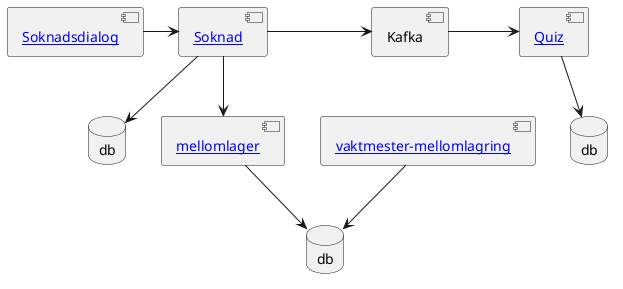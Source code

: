 @startuml
component "[[https://github.com/navikt/dp-soknadsdialog Soknadsdialog]]" as soknadsdialog
component "[[https://github.com/navikt/dp-soknad Soknad]]" as soknad
database db as soknadDb
component "[[https://github.com/navikt/dp-quiz Quiz]]" as quiz
database db as quizDb
component Kafka as kafka
component "[[https://github.com/navikt/dp-mellomlagring mellomlager]]" as mellomlager
component "[[https://github.com/navikt/dp-vaktmester-mellomlagring vaktmester-mellomlagring]]" as mellomlagerVaktmester
database db as mellomlagerDb

soknadsdialog -> soknad
soknad --> soknadDb
soknad -> kafka
soknad --> mellomlager
mellomlager --> mellomlagerDb
mellomlagerVaktmester --> mellomlagerDb
kafka -> quiz
quiz --> quizDb
@enduml
